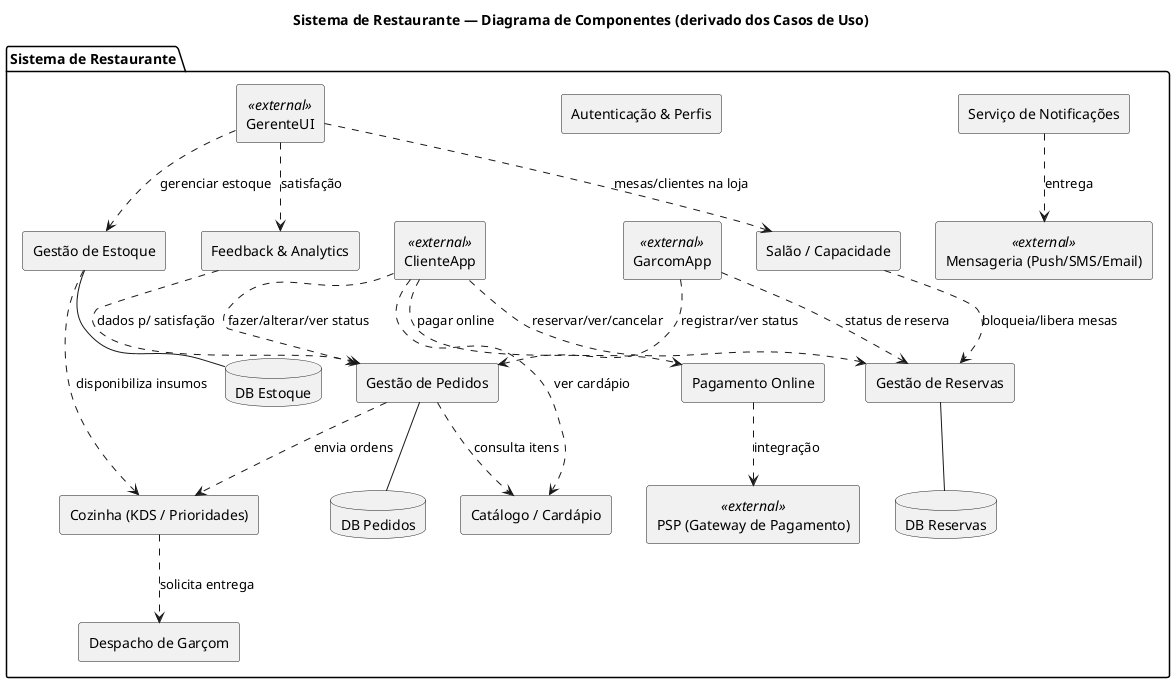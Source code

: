 @startuml
title Sistema de Restaurante — Diagrama de Componentes (derivado dos Casos de Uso)
skinparam componentStyle rectangle

package "Sistema de Restaurante" as SR {

  [Catálogo / Cardápio]            as Catalogo
  [Gestão de Reservas]             as Reservas
  [Gestão de Pedidos]              as Pedidos
  [Cozinha (KDS / Prioridades)]    as Cozinha
  [Despacho de Garçom]             as Dispatch
  [Salão / Capacidade]             as Salao
  [Gestão de Estoque]              as Estoque
  [Feedback & Analytics]           as Analytics
  [Serviço de Notificações]        as Notificacoes
  [Pagamento Online]               as Pagamento
  [Autenticação & Perfis]          as Auth

  ' Relações internas coerentes com os casos de uso
  Pedidos ..> Catalogo    : consulta itens
  Pedidos ..> Cozinha     : envia ordens
  Cozinha ..> Dispatch    : solicita entrega
  Estoque ..> Cozinha     : disponibiliza insumos
  Salao ..> Reservas      : bloqueia/libera mesas
  Analytics ..> Pedidos   : dados p/ satisfação

  ' Front-ends (atores como clientes)
  [ClienteApp]  <<external>>
  [GarcomApp]   <<external>>
  [GerenteUI]   <<external>>

  ClienteApp ..> Catalogo    : ver cardápio
  ClienteApp ..> Pedidos     : fazer/alterar/ver status
  ClienteApp ..> Reservas    : reservar/ver/cancelar
  ClienteApp ..> Pagamento   : pagar online

  GarcomApp  ..> Pedidos     : registrar/ver status
  GarcomApp  ..> Reservas    : status de reserva

  GerenteUI  ..> Salao       : mesas/clientes na loja
  GerenteUI  ..> Estoque     : gerenciar estoque
  GerenteUI  ..> Analytics   : satisfação

  ' Serviços externos
  [PSP (Gateway de Pagamento)] as PSP <<external>>
  [Mensageria (Push/SMS/Email)] as MSG <<external>>
  Pagamento ..> PSP : integração
  Notificacoes ..> MSG : entrega

  ' (Opcional) Bancos de dados como componentes
  database "DB Reservas" as DBR
  database "DB Pedidos"  as DBP
  database "DB Estoque"  as DBE
  Reservas -- DBR
  Pedidos  -- DBP
  Estoque  -- DBE
}

@enduml
